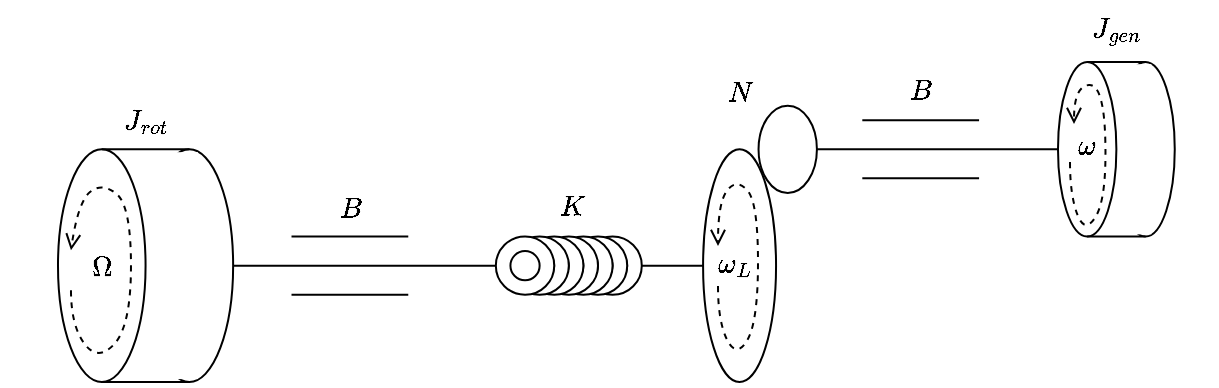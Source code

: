 <mxfile version="20.3.7" type="github">
  <diagram id="8o0jHcXjSRLMfqaZ9YuL" name="Page-1">
    <mxGraphModel dx="1816" dy="962" grid="1" gridSize="10" guides="1" tooltips="1" connect="1" arrows="1" fold="1" page="1" pageScale="1" pageWidth="850" pageHeight="1100" math="1" shadow="0">
      <root>
        <mxCell id="0" />
        <mxCell id="1" parent="0" />
        <mxCell id="dZqTw-w9AeEruzORAcJH-11" value="" style="group" vertex="1" connectable="0" parent="1">
          <mxGeometry x="650.002" y="40" width="58.378" height="87.273" as="geometry" />
        </mxCell>
        <mxCell id="dZqTw-w9AeEruzORAcJH-6" value="" style="ellipse;whiteSpace=wrap;html=1;" vertex="1" parent="dZqTw-w9AeEruzORAcJH-11">
          <mxGeometry x="29.189" width="29.189" height="87.273" as="geometry" />
        </mxCell>
        <mxCell id="dZqTw-w9AeEruzORAcJH-7" value="" style="rounded=0;whiteSpace=wrap;html=1;shadow=0;strokeColor=none;" vertex="1" parent="dZqTw-w9AeEruzORAcJH-11">
          <mxGeometry x="24.324" y="1.091" width="22.378" height="85.091" as="geometry" />
        </mxCell>
        <mxCell id="dZqTw-w9AeEruzORAcJH-8" value="" style="ellipse;whiteSpace=wrap;html=1;" vertex="1" parent="dZqTw-w9AeEruzORAcJH-11">
          <mxGeometry width="29.189" height="87.273" as="geometry" />
        </mxCell>
        <mxCell id="dZqTw-w9AeEruzORAcJH-9" value="" style="endArrow=none;html=1;rounded=0;entryX=0.5;entryY=1;entryDx=0;entryDy=0;exitX=0.5;exitY=1;exitDx=0;exitDy=0;" edge="1" parent="dZqTw-w9AeEruzORAcJH-11" source="dZqTw-w9AeEruzORAcJH-6" target="dZqTw-w9AeEruzORAcJH-8">
          <mxGeometry width="50" height="50" relative="1" as="geometry">
            <mxPoint x="29.189" y="152.727" as="sourcePoint" />
            <mxPoint x="77.838" y="98.182" as="targetPoint" />
          </mxGeometry>
        </mxCell>
        <mxCell id="dZqTw-w9AeEruzORAcJH-10" value="" style="endArrow=none;html=1;rounded=0;entryX=0.5;entryY=0;entryDx=0;entryDy=0;exitX=0.5;exitY=0;exitDx=0;exitDy=0;" edge="1" parent="dZqTw-w9AeEruzORAcJH-11" source="dZqTw-w9AeEruzORAcJH-6" target="dZqTw-w9AeEruzORAcJH-8">
          <mxGeometry width="50" height="50" relative="1" as="geometry">
            <mxPoint x="46.703" y="-21.818" as="sourcePoint" />
            <mxPoint x="27.243" y="-21.818" as="targetPoint" />
          </mxGeometry>
        </mxCell>
        <mxCell id="dZqTw-w9AeEruzORAcJH-91" value="" style="curved=1;endArrow=open;html=1;rounded=0;dashed=1;endFill=0;" edge="1" parent="dZqTw-w9AeEruzORAcJH-11">
          <mxGeometry width="50" height="50" relative="1" as="geometry">
            <mxPoint x="5.998" y="50" as="sourcePoint" />
            <mxPoint x="7.998" y="31" as="targetPoint" />
            <Array as="points">
              <mxPoint x="5.998" y="67" />
              <mxPoint x="13.618" y="86.18" />
              <mxPoint x="24.328" y="68" />
              <mxPoint x="22.998" y="11" />
              <mxPoint x="7.998" y="12" />
            </Array>
          </mxGeometry>
        </mxCell>
        <mxCell id="dZqTw-w9AeEruzORAcJH-17" value="" style="group" vertex="1" connectable="0" parent="1">
          <mxGeometry x="412.703" y="127.273" width="29.189" height="29.091" as="geometry" />
        </mxCell>
        <mxCell id="dZqTw-w9AeEruzORAcJH-18" value="" style="ellipse;whiteSpace=wrap;html=1;shadow=0;" vertex="1" parent="dZqTw-w9AeEruzORAcJH-17">
          <mxGeometry width="29.189" height="29.091" as="geometry" />
        </mxCell>
        <mxCell id="dZqTw-w9AeEruzORAcJH-19" value="" style="ellipse;whiteSpace=wrap;html=1;shadow=0;" vertex="1" parent="dZqTw-w9AeEruzORAcJH-17">
          <mxGeometry x="7.297" y="7.273" width="14.595" height="14.545" as="geometry" />
        </mxCell>
        <mxCell id="dZqTw-w9AeEruzORAcJH-21" value="" style="group" vertex="1" connectable="0" parent="dZqTw-w9AeEruzORAcJH-17">
          <mxGeometry x="-7.297" width="29.189" height="29.091" as="geometry" />
        </mxCell>
        <mxCell id="dZqTw-w9AeEruzORAcJH-22" value="" style="ellipse;whiteSpace=wrap;html=1;shadow=0;" vertex="1" parent="dZqTw-w9AeEruzORAcJH-21">
          <mxGeometry width="29.189" height="29.091" as="geometry" />
        </mxCell>
        <mxCell id="dZqTw-w9AeEruzORAcJH-23" value="" style="ellipse;whiteSpace=wrap;html=1;shadow=0;" vertex="1" parent="dZqTw-w9AeEruzORAcJH-21">
          <mxGeometry x="7.297" y="7.273" width="14.595" height="14.545" as="geometry" />
        </mxCell>
        <mxCell id="dZqTw-w9AeEruzORAcJH-24" value="" style="group" vertex="1" connectable="0" parent="dZqTw-w9AeEruzORAcJH-21">
          <mxGeometry x="-7.297" width="29.189" height="29.091" as="geometry" />
        </mxCell>
        <mxCell id="dZqTw-w9AeEruzORAcJH-25" value="" style="ellipse;whiteSpace=wrap;html=1;shadow=0;" vertex="1" parent="dZqTw-w9AeEruzORAcJH-24">
          <mxGeometry width="29.189" height="29.091" as="geometry" />
        </mxCell>
        <mxCell id="dZqTw-w9AeEruzORAcJH-26" value="" style="ellipse;whiteSpace=wrap;html=1;shadow=0;" vertex="1" parent="dZqTw-w9AeEruzORAcJH-24">
          <mxGeometry x="7.297" y="7.273" width="14.595" height="14.545" as="geometry" />
        </mxCell>
        <mxCell id="dZqTw-w9AeEruzORAcJH-27" value="" style="group" vertex="1" connectable="0" parent="dZqTw-w9AeEruzORAcJH-24">
          <mxGeometry x="-7.297" width="29.189" height="29.091" as="geometry" />
        </mxCell>
        <mxCell id="dZqTw-w9AeEruzORAcJH-28" value="" style="ellipse;whiteSpace=wrap;html=1;shadow=0;" vertex="1" parent="dZqTw-w9AeEruzORAcJH-27">
          <mxGeometry width="29.189" height="29.091" as="geometry" />
        </mxCell>
        <mxCell id="dZqTw-w9AeEruzORAcJH-29" value="" style="ellipse;whiteSpace=wrap;html=1;shadow=0;" vertex="1" parent="dZqTw-w9AeEruzORAcJH-27">
          <mxGeometry x="7.297" y="7.273" width="14.595" height="14.545" as="geometry" />
        </mxCell>
        <mxCell id="dZqTw-w9AeEruzORAcJH-54" value="" style="group" vertex="1" connectable="0" parent="dZqTw-w9AeEruzORAcJH-27">
          <mxGeometry x="-7.297" width="29.189" height="29.091" as="geometry" />
        </mxCell>
        <mxCell id="dZqTw-w9AeEruzORAcJH-55" value="" style="ellipse;whiteSpace=wrap;html=1;shadow=0;" vertex="1" parent="dZqTw-w9AeEruzORAcJH-54">
          <mxGeometry width="29.189" height="29.091" as="geometry" />
        </mxCell>
        <mxCell id="dZqTw-w9AeEruzORAcJH-56" value="" style="ellipse;whiteSpace=wrap;html=1;shadow=0;" vertex="1" parent="dZqTw-w9AeEruzORAcJH-54">
          <mxGeometry x="7.297" y="7.273" width="14.595" height="14.545" as="geometry" />
        </mxCell>
        <mxCell id="dZqTw-w9AeEruzORAcJH-51" value="" style="group" vertex="1" connectable="0" parent="dZqTw-w9AeEruzORAcJH-54">
          <mxGeometry x="-7.297" width="29.189" height="29.091" as="geometry" />
        </mxCell>
        <mxCell id="dZqTw-w9AeEruzORAcJH-52" value="" style="ellipse;whiteSpace=wrap;html=1;shadow=0;" vertex="1" parent="dZqTw-w9AeEruzORAcJH-51">
          <mxGeometry width="29.189" height="29.091" as="geometry" />
        </mxCell>
        <mxCell id="dZqTw-w9AeEruzORAcJH-53" value="" style="ellipse;whiteSpace=wrap;html=1;shadow=0;" vertex="1" parent="dZqTw-w9AeEruzORAcJH-51">
          <mxGeometry x="7.297" y="7.273" width="14.595" height="14.545" as="geometry" />
        </mxCell>
        <mxCell id="dZqTw-w9AeEruzORAcJH-30" value="" style="group" vertex="1" connectable="0" parent="dZqTw-w9AeEruzORAcJH-51">
          <mxGeometry x="-7.297" width="29.189" height="29.091" as="geometry" />
        </mxCell>
        <mxCell id="dZqTw-w9AeEruzORAcJH-31" value="" style="ellipse;whiteSpace=wrap;html=1;shadow=0;" vertex="1" parent="dZqTw-w9AeEruzORAcJH-30">
          <mxGeometry width="29.189" height="29.091" as="geometry" />
        </mxCell>
        <mxCell id="dZqTw-w9AeEruzORAcJH-32" value="&lt;span style=&quot;color: rgba(0, 0, 0, 0); font-family: monospace; font-size: 0px; text-align: start;&quot;&gt;%3CmxGraphModel%3E%3Croot%3E%3CmxCell%20id%3D%220%22%2F%3E%3CmxCell%20id%3D%221%22%20parent%3D%220%22%2F%3E%3CmxCell%20id%3D%222%22%20value%3D%22%22%20style%3D%22ellipse%3BwhiteSpace%3Dwrap%3Bhtml%3D1%3Bshadow%3D0%3B%22%20vertex%3D%221%22%20parent%3D%221%22%3E%3CmxGeometry%20x%3D%22270%22%20y%3D%2280%22%20width%3D%2220%22%20height%3D%2220%22%20as%3D%22geometry%22%2F%3E%3C%2FmxCell%3E%3C%2Froot%3E%3C%2FmxGraphModel%3E&lt;/span&gt;" style="ellipse;whiteSpace=wrap;html=1;shadow=0;" vertex="1" parent="dZqTw-w9AeEruzORAcJH-30">
          <mxGeometry x="7.297" y="7.273" width="14.595" height="14.545" as="geometry" />
        </mxCell>
        <mxCell id="dZqTw-w9AeEruzORAcJH-59" value="" style="group" vertex="1" connectable="0" parent="1">
          <mxGeometry x="150" y="83.636" width="87.568" height="116.364" as="geometry" />
        </mxCell>
        <mxCell id="dZqTw-w9AeEruzORAcJH-2" value="" style="ellipse;whiteSpace=wrap;html=1;" vertex="1" parent="dZqTw-w9AeEruzORAcJH-59">
          <mxGeometry x="43.784" width="43.784" height="116.364" as="geometry" />
        </mxCell>
        <mxCell id="dZqTw-w9AeEruzORAcJH-3" value="" style="rounded=0;whiteSpace=wrap;html=1;shadow=0;strokeColor=none;" vertex="1" parent="dZqTw-w9AeEruzORAcJH-59">
          <mxGeometry x="36.486" y="1.455" width="33.568" height="113.455" as="geometry" />
        </mxCell>
        <mxCell id="dZqTw-w9AeEruzORAcJH-1" value="" style="ellipse;whiteSpace=wrap;html=1;" vertex="1" parent="dZqTw-w9AeEruzORAcJH-59">
          <mxGeometry width="43.784" height="116.364" as="geometry" />
        </mxCell>
        <mxCell id="dZqTw-w9AeEruzORAcJH-4" value="" style="endArrow=none;html=1;rounded=0;entryX=0.5;entryY=1;entryDx=0;entryDy=0;exitX=0.5;exitY=1;exitDx=0;exitDy=0;" edge="1" parent="dZqTw-w9AeEruzORAcJH-59" source="dZqTw-w9AeEruzORAcJH-2" target="dZqTw-w9AeEruzORAcJH-1">
          <mxGeometry width="50" height="50" relative="1" as="geometry">
            <mxPoint x="43.784" y="203.636" as="sourcePoint" />
            <mxPoint x="116.757" y="130.909" as="targetPoint" />
          </mxGeometry>
        </mxCell>
        <mxCell id="dZqTw-w9AeEruzORAcJH-5" value="" style="endArrow=none;html=1;rounded=0;entryX=0.5;entryY=0;entryDx=0;entryDy=0;exitX=0.5;exitY=0;exitDx=0;exitDy=0;" edge="1" parent="dZqTw-w9AeEruzORAcJH-59" source="dZqTw-w9AeEruzORAcJH-2" target="dZqTw-w9AeEruzORAcJH-1">
          <mxGeometry width="50" height="50" relative="1" as="geometry">
            <mxPoint x="70.054" y="-29.091" as="sourcePoint" />
            <mxPoint x="40.865" y="-29.091" as="targetPoint" />
          </mxGeometry>
        </mxCell>
        <mxCell id="dZqTw-w9AeEruzORAcJH-87" value="" style="curved=1;endArrow=open;html=1;rounded=0;dashed=1;endFill=0;" edge="1" parent="dZqTw-w9AeEruzORAcJH-59">
          <mxGeometry width="50" height="50" relative="1" as="geometry">
            <mxPoint x="6.49" y="70.454" as="sourcePoint" />
            <mxPoint x="6.49" y="50.454" as="targetPoint" />
            <Array as="points">
              <mxPoint x="6.49" y="88.184" />
              <mxPoint x="20" y="106.364" />
              <mxPoint x="36.49" y="88.184" />
              <mxPoint x="36.49" y="28.184" />
              <mxPoint x="22" y="16.364" />
              <mxPoint x="10" y="26.364" />
            </Array>
          </mxGeometry>
        </mxCell>
        <mxCell id="dZqTw-w9AeEruzORAcJH-88" value="$$ \Omega $$" style="text;html=1;align=center;verticalAlign=middle;resizable=0;points=[];autosize=1;strokeColor=none;fillColor=none;" vertex="1" parent="dZqTw-w9AeEruzORAcJH-59">
          <mxGeometry x="-28.11" y="44.184" width="100" height="30" as="geometry" />
        </mxCell>
        <mxCell id="dZqTw-w9AeEruzORAcJH-60" value="" style="endArrow=none;html=1;rounded=0;entryX=1;entryY=0.5;entryDx=0;entryDy=0;exitX=0;exitY=0.5;exitDx=0;exitDy=0;" edge="1" parent="1" source="dZqTw-w9AeEruzORAcJH-31" target="dZqTw-w9AeEruzORAcJH-2">
          <mxGeometry width="50" height="50" relative="1" as="geometry">
            <mxPoint x="266.757" y="287.273" as="sourcePoint" />
            <mxPoint x="339.73" y="214.545" as="targetPoint" />
          </mxGeometry>
        </mxCell>
        <mxCell id="dZqTw-w9AeEruzORAcJH-63" value="" style="ellipse;whiteSpace=wrap;html=1;shadow=0;" vertex="1" parent="1">
          <mxGeometry x="472.541" y="83.636" width="36.486" height="116.364" as="geometry" />
        </mxCell>
        <mxCell id="dZqTw-w9AeEruzORAcJH-64" value="" style="ellipse;whiteSpace=wrap;html=1;shadow=0;" vertex="1" parent="1">
          <mxGeometry x="500.27" y="61.818" width="29.189" height="43.636" as="geometry" />
        </mxCell>
        <mxCell id="dZqTw-w9AeEruzORAcJH-65" value="" style="endArrow=none;html=1;rounded=0;entryX=1;entryY=0.5;entryDx=0;entryDy=0;" edge="1" parent="1" source="dZqTw-w9AeEruzORAcJH-63" target="dZqTw-w9AeEruzORAcJH-18">
          <mxGeometry width="50" height="50" relative="1" as="geometry">
            <mxPoint x="441.892" y="258.182" as="sourcePoint" />
            <mxPoint x="514.865" y="185.455" as="targetPoint" />
          </mxGeometry>
        </mxCell>
        <mxCell id="dZqTw-w9AeEruzORAcJH-66" value="" style="endArrow=none;html=1;rounded=0;entryX=0;entryY=0.5;entryDx=0;entryDy=0;exitX=1;exitY=0.5;exitDx=0;exitDy=0;" edge="1" parent="1" source="dZqTw-w9AeEruzORAcJH-64" target="dZqTw-w9AeEruzORAcJH-8">
          <mxGeometry width="50" height="50" relative="1" as="geometry">
            <mxPoint x="573.243" y="185.455" as="sourcePoint" />
            <mxPoint x="646.216" y="112.727" as="targetPoint" />
          </mxGeometry>
        </mxCell>
        <mxCell id="dZqTw-w9AeEruzORAcJH-70" value="" style="group" vertex="1" connectable="0" parent="1">
          <mxGeometry x="266.757" y="127.273" width="58.378" height="29.091" as="geometry" />
        </mxCell>
        <mxCell id="dZqTw-w9AeEruzORAcJH-61" value="" style="endArrow=none;html=1;rounded=0;" edge="1" parent="dZqTw-w9AeEruzORAcJH-70">
          <mxGeometry width="50" height="50" relative="1" as="geometry">
            <mxPoint as="sourcePoint" />
            <mxPoint x="58.378" as="targetPoint" />
          </mxGeometry>
        </mxCell>
        <mxCell id="dZqTw-w9AeEruzORAcJH-62" value="" style="endArrow=none;html=1;rounded=0;" edge="1" parent="dZqTw-w9AeEruzORAcJH-70">
          <mxGeometry width="50" height="50" relative="1" as="geometry">
            <mxPoint y="29.091" as="sourcePoint" />
            <mxPoint x="58.378" y="29.091" as="targetPoint" />
          </mxGeometry>
        </mxCell>
        <mxCell id="dZqTw-w9AeEruzORAcJH-77" value="$$ B $$" style="text;html=1;align=center;verticalAlign=middle;resizable=0;points=[];autosize=1;strokeColor=none;fillColor=none;" vertex="1" parent="1">
          <mxGeometry x="265.95" y="98.18" width="60" height="30" as="geometry" />
        </mxCell>
        <mxCell id="dZqTw-w9AeEruzORAcJH-78" value="$$ B $$" style="text;html=1;align=center;verticalAlign=middle;resizable=0;points=[];autosize=1;strokeColor=none;fillColor=none;" vertex="1" parent="1">
          <mxGeometry x="550.54" y="39.09" width="60" height="30" as="geometry" />
        </mxCell>
        <mxCell id="dZqTw-w9AeEruzORAcJH-79" value="" style="group" vertex="1" connectable="0" parent="1">
          <mxGeometry x="552.157" y="69.093" width="58.378" height="29.091" as="geometry" />
        </mxCell>
        <mxCell id="dZqTw-w9AeEruzORAcJH-80" value="" style="endArrow=none;html=1;rounded=0;" edge="1" parent="dZqTw-w9AeEruzORAcJH-79">
          <mxGeometry width="50" height="50" relative="1" as="geometry">
            <mxPoint as="sourcePoint" />
            <mxPoint x="58.378" as="targetPoint" />
          </mxGeometry>
        </mxCell>
        <mxCell id="dZqTw-w9AeEruzORAcJH-81" value="" style="endArrow=none;html=1;rounded=0;" edge="1" parent="dZqTw-w9AeEruzORAcJH-79">
          <mxGeometry width="50" height="50" relative="1" as="geometry">
            <mxPoint y="29.091" as="sourcePoint" />
            <mxPoint x="58.378" y="29.091" as="targetPoint" />
          </mxGeometry>
        </mxCell>
        <mxCell id="dZqTw-w9AeEruzORAcJH-82" value="$$ N $$" style="text;html=1;align=center;verticalAlign=middle;resizable=0;points=[];autosize=1;strokeColor=none;fillColor=none;" vertex="1" parent="1">
          <mxGeometry x="455.78" y="40" width="70" height="30" as="geometry" />
        </mxCell>
        <mxCell id="dZqTw-w9AeEruzORAcJH-83" value="$$ K $$" style="text;html=1;align=center;verticalAlign=middle;resizable=0;points=[];autosize=1;strokeColor=none;fillColor=none;" vertex="1" parent="1">
          <mxGeometry x="376.89" y="97.27" width="60" height="30" as="geometry" />
        </mxCell>
        <mxCell id="dZqTw-w9AeEruzORAcJH-84" value="$$ J_{rot} $$" style="text;html=1;align=center;verticalAlign=middle;resizable=0;points=[];autosize=1;strokeColor=none;fillColor=none;" vertex="1" parent="1">
          <mxGeometry x="148.78" y="53.64" width="90" height="30" as="geometry" />
        </mxCell>
        <mxCell id="dZqTw-w9AeEruzORAcJH-85" value="$$ J_{gen} $$" style="text;html=1;align=center;verticalAlign=middle;resizable=0;points=[];autosize=1;strokeColor=none;fillColor=none;" vertex="1" parent="1">
          <mxGeometry x="629.19" y="9.09" width="100" height="30" as="geometry" />
        </mxCell>
        <mxCell id="dZqTw-w9AeEruzORAcJH-89" value="$$ \omega_L $$" style="text;html=1;align=center;verticalAlign=middle;resizable=0;points=[];autosize=1;strokeColor=none;fillColor=none;" vertex="1" parent="1">
          <mxGeometry x="433" y="126" width="110" height="30" as="geometry" />
        </mxCell>
        <mxCell id="dZqTw-w9AeEruzORAcJH-90" value="" style="curved=1;endArrow=open;html=1;rounded=0;dashed=1;endFill=0;" edge="1" parent="1">
          <mxGeometry width="50" height="50" relative="1" as="geometry">
            <mxPoint x="480" y="152" as="sourcePoint" />
            <mxPoint x="480" y="132" as="targetPoint" />
            <Array as="points">
              <mxPoint x="480" y="170" />
              <mxPoint x="489.29" y="188.18" />
              <mxPoint x="500" y="170" />
              <mxPoint x="500" y="110" />
              <mxPoint x="489.29" y="98.18" />
              <mxPoint x="480" y="110" />
            </Array>
          </mxGeometry>
        </mxCell>
        <mxCell id="dZqTw-w9AeEruzORAcJH-93" value="$$ \omega $$" style="text;html=1;align=center;verticalAlign=middle;resizable=0;points=[];autosize=1;strokeColor=none;fillColor=none;" vertex="1" parent="1">
          <mxGeometry x="614" y="67" width="100" height="30" as="geometry" />
        </mxCell>
      </root>
    </mxGraphModel>
  </diagram>
</mxfile>
